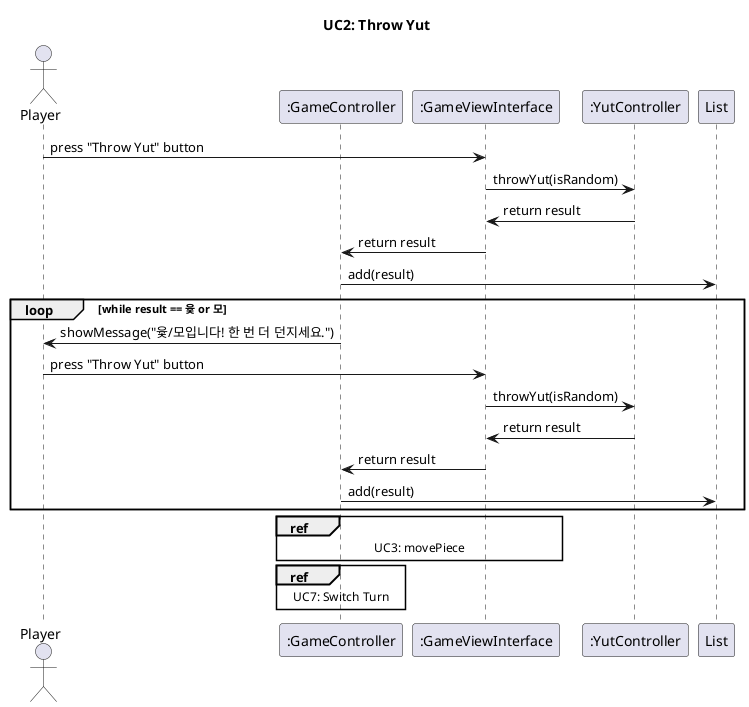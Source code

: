 @startuml
title UC2: Throw Yut

actor Player
participant ":GameController" as GameController
participant ":GameViewInterface" as GameViewInterface
participant ":YutController" as YutController
participant List as stepQueue



Player -> GameViewInterface : press "Throw Yut" button

GameViewInterface -> YutController : throwYut(isRandom)

YutController -> GameViewInterface : return result
GameViewInterface -> GameController : return result

GameController -> stepQueue : add(result)
loop while result == 윷 or 모
    GameController -> Player : showMessage("윷/모입니다! 한 번 더 던지세요.")
	Player -> GameViewInterface : press "Throw Yut" button

    GameViewInterface -> YutController : throwYut(isRandom)

    YutController -> GameViewInterface : return result
    GameViewInterface -> GameController : return result
    GameController -> stepQueue : add(result)
end
ref over GameController,GameViewInterface
	UC3: movePiece
end ref
ref over GameController
    UC7: Switch Turn
end ref
@enduml
